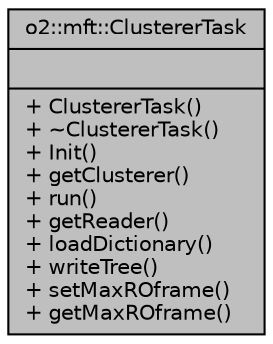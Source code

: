 digraph "o2::mft::ClustererTask"
{
 // INTERACTIVE_SVG=YES
  bgcolor="transparent";
  edge [fontname="Helvetica",fontsize="10",labelfontname="Helvetica",labelfontsize="10"];
  node [fontname="Helvetica",fontsize="10",shape=record];
  Node1 [label="{o2::mft::ClustererTask\n||+ ClustererTask()\l+ ~ClustererTask()\l+ Init()\l+ getClusterer()\l+ run()\l+ getReader()\l+ loadDictionary()\l+ writeTree()\l+ setMaxROframe()\l+ getMaxROframe()\l}",height=0.2,width=0.4,color="black", fillcolor="grey75", style="filled", fontcolor="black"];
}
